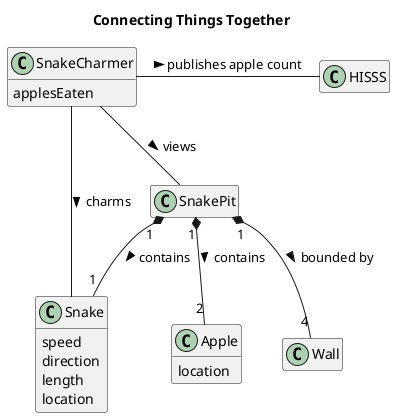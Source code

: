 @startuml

Title Connecting Things Together
class SnakeCharmer {
applesEaten
}
class HISSS{
}
class Snake {
speed
direction
length
location
}
class SnakePit {
}
class Apple {
location
}
class Wall {
}


SnakePit "1" *-- "2" Apple: contains >
SnakePit "1" *-- "1" Snake: contains >
SnakePit "1" *-- "4" Wall : bounded by >

SnakeCharmer - HISSS: publishes apple count >

SnakeCharmer -- Snake: charms >
SnakeCharmer -- SnakePit: views >



hide empty members
hide methods

@enduml